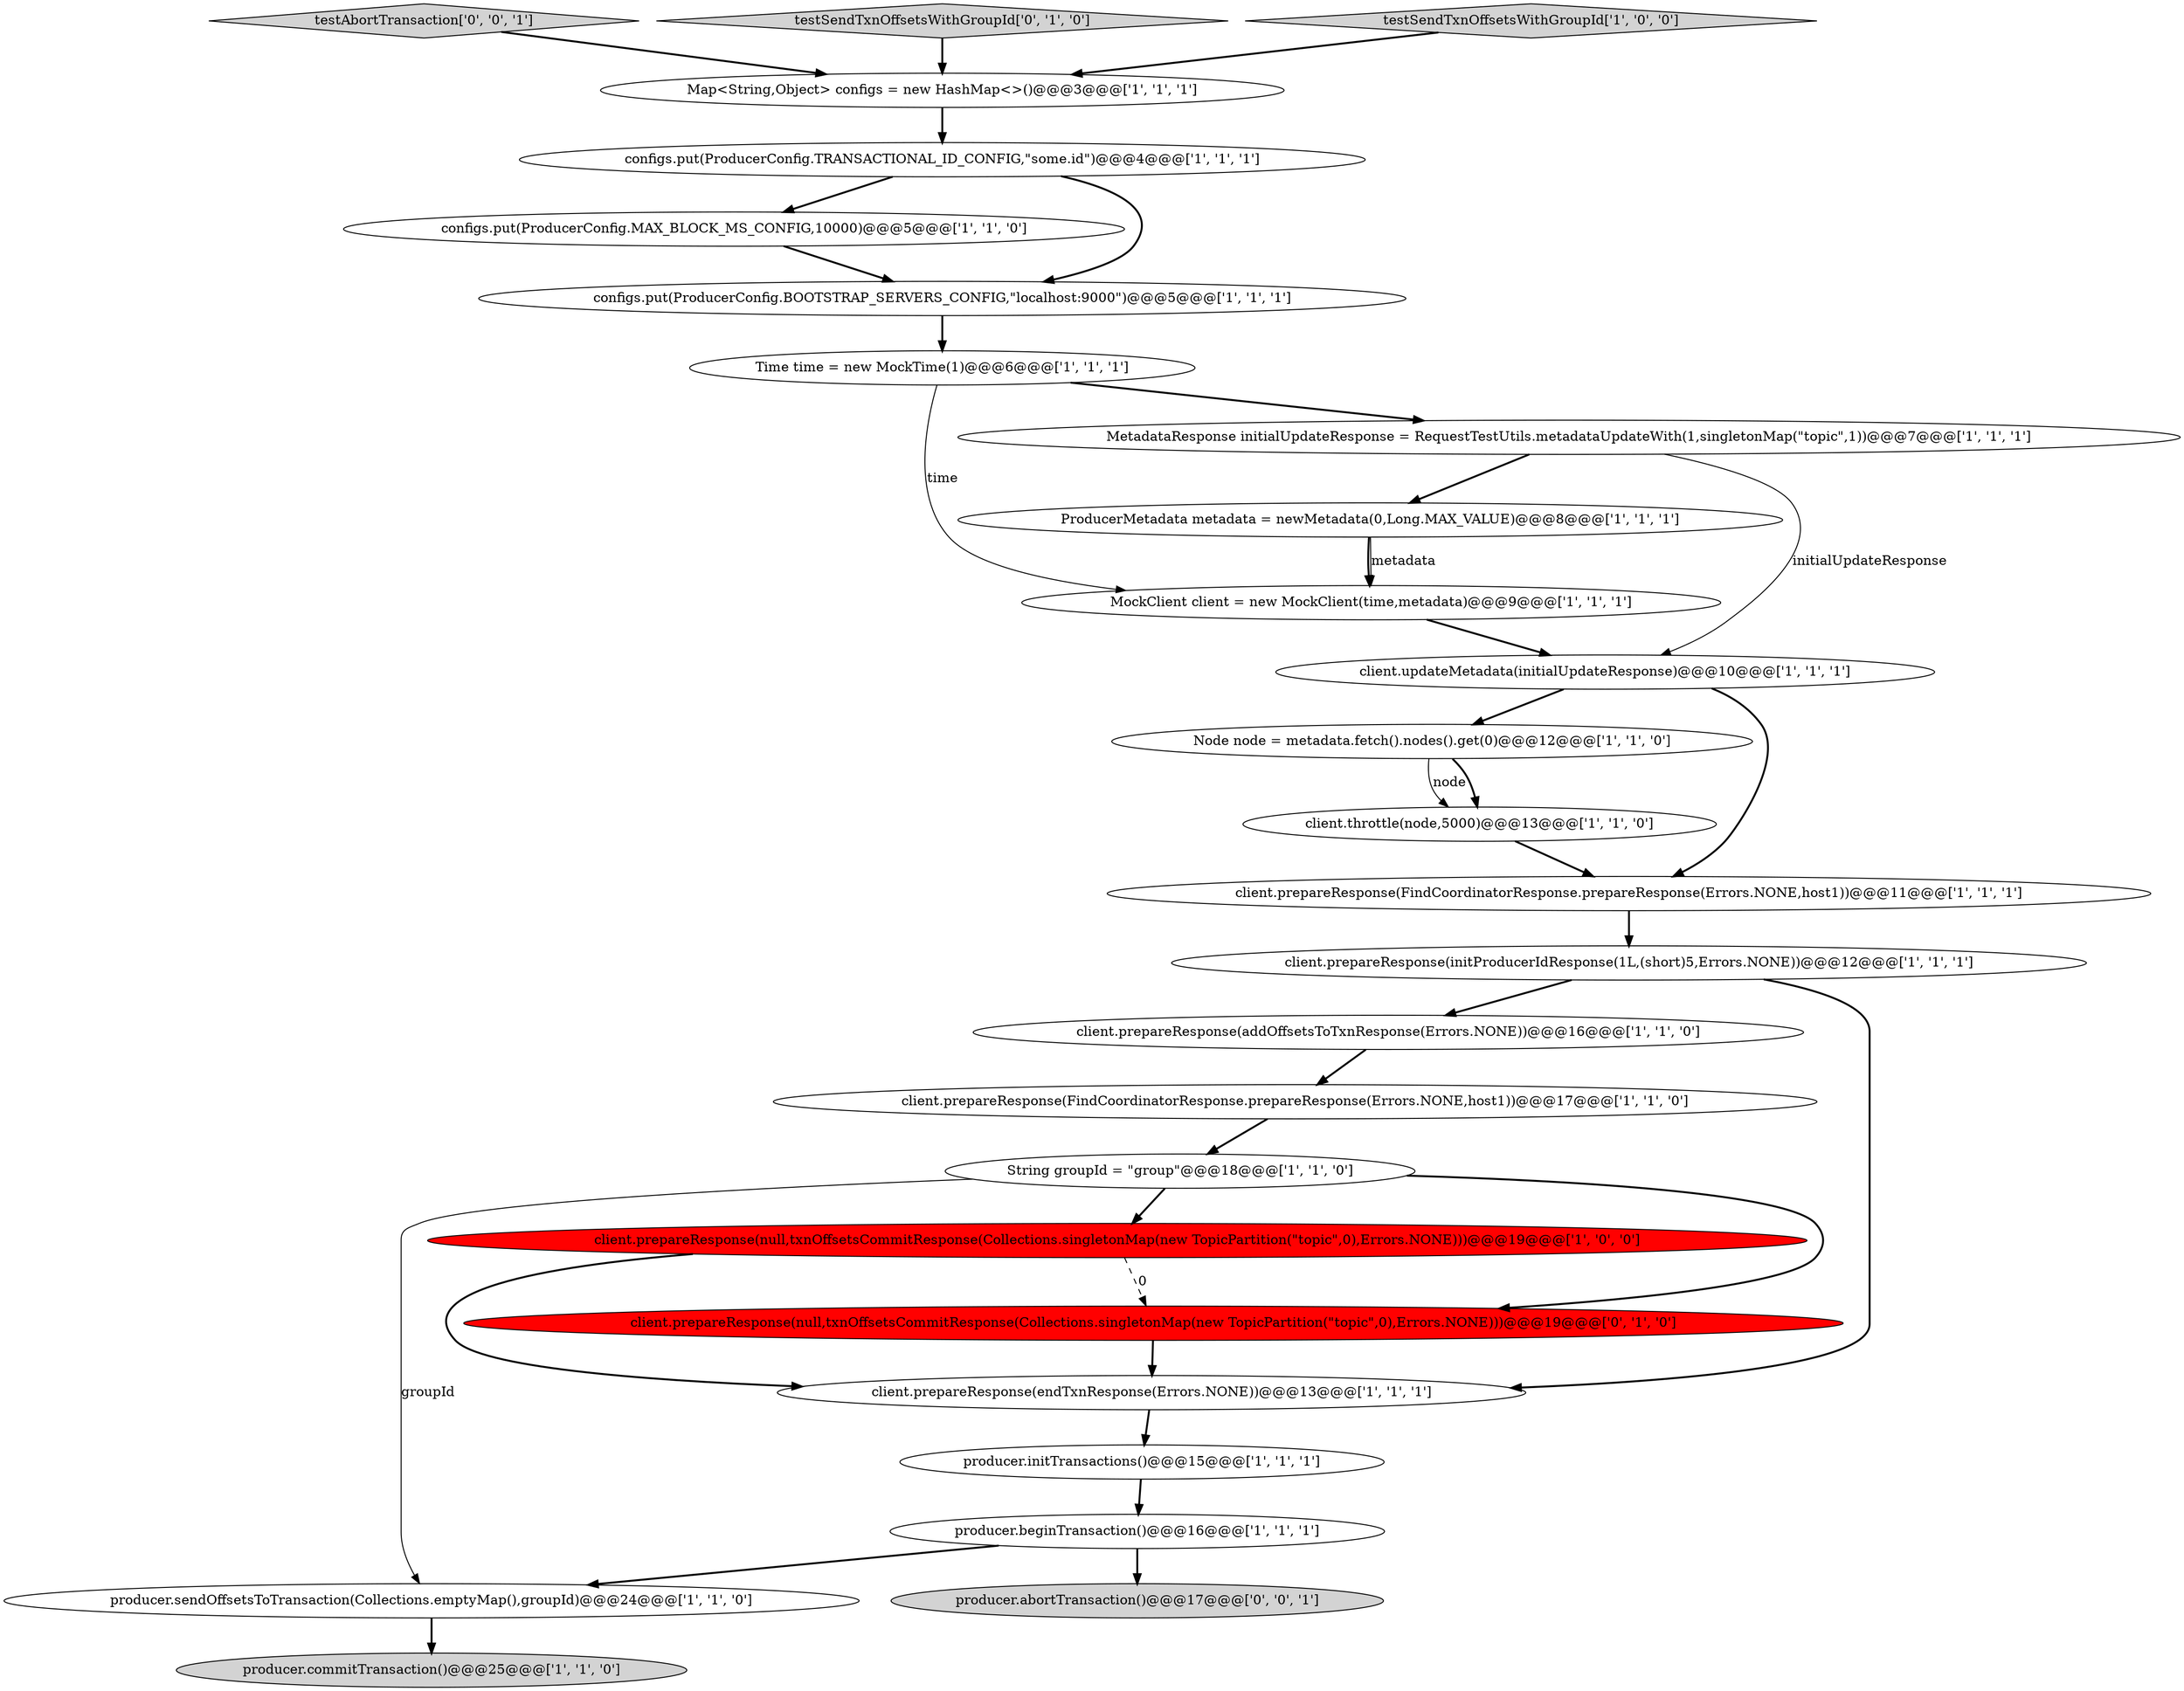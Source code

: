 digraph {
9 [style = filled, label = "configs.put(ProducerConfig.MAX_BLOCK_MS_CONFIG,10000)@@@5@@@['1', '1', '0']", fillcolor = white, shape = ellipse image = "AAA0AAABBB1BBB"];
2 [style = filled, label = "producer.sendOffsetsToTransaction(Collections.emptyMap(),groupId)@@@24@@@['1', '1', '0']", fillcolor = white, shape = ellipse image = "AAA0AAABBB1BBB"];
25 [style = filled, label = "testAbortTransaction['0', '0', '1']", fillcolor = lightgray, shape = diamond image = "AAA0AAABBB3BBB"];
14 [style = filled, label = "client.prepareResponse(endTxnResponse(Errors.NONE))@@@13@@@['1', '1', '1']", fillcolor = white, shape = ellipse image = "AAA0AAABBB1BBB"];
23 [style = filled, label = "testSendTxnOffsetsWithGroupId['0', '1', '0']", fillcolor = lightgray, shape = diamond image = "AAA0AAABBB2BBB"];
1 [style = filled, label = "testSendTxnOffsetsWithGroupId['1', '0', '0']", fillcolor = lightgray, shape = diamond image = "AAA0AAABBB1BBB"];
6 [style = filled, label = "client.prepareResponse(null,txnOffsetsCommitResponse(Collections.singletonMap(new TopicPartition(\"topic\",0),Errors.NONE)))@@@19@@@['1', '0', '0']", fillcolor = red, shape = ellipse image = "AAA1AAABBB1BBB"];
5 [style = filled, label = "Map<String,Object> configs = new HashMap<>()@@@3@@@['1', '1', '1']", fillcolor = white, shape = ellipse image = "AAA0AAABBB1BBB"];
20 [style = filled, label = "MockClient client = new MockClient(time,metadata)@@@9@@@['1', '1', '1']", fillcolor = white, shape = ellipse image = "AAA0AAABBB1BBB"];
21 [style = filled, label = "Node node = metadata.fetch().nodes().get(0)@@@12@@@['1', '1', '0']", fillcolor = white, shape = ellipse image = "AAA0AAABBB1BBB"];
26 [style = filled, label = "producer.abortTransaction()@@@17@@@['0', '0', '1']", fillcolor = lightgray, shape = ellipse image = "AAA0AAABBB3BBB"];
19 [style = filled, label = "Time time = new MockTime(1)@@@6@@@['1', '1', '1']", fillcolor = white, shape = ellipse image = "AAA0AAABBB1BBB"];
17 [style = filled, label = "MetadataResponse initialUpdateResponse = RequestTestUtils.metadataUpdateWith(1,singletonMap(\"topic\",1))@@@7@@@['1', '1', '1']", fillcolor = white, shape = ellipse image = "AAA0AAABBB1BBB"];
12 [style = filled, label = "ProducerMetadata metadata = newMetadata(0,Long.MAX_VALUE)@@@8@@@['1', '1', '1']", fillcolor = white, shape = ellipse image = "AAA0AAABBB1BBB"];
13 [style = filled, label = "String groupId = \"group\"@@@18@@@['1', '1', '0']", fillcolor = white, shape = ellipse image = "AAA0AAABBB1BBB"];
24 [style = filled, label = "client.prepareResponse(null,txnOffsetsCommitResponse(Collections.singletonMap(new TopicPartition(\"topic\",0),Errors.NONE)))@@@19@@@['0', '1', '0']", fillcolor = red, shape = ellipse image = "AAA1AAABBB2BBB"];
10 [style = filled, label = "client.throttle(node,5000)@@@13@@@['1', '1', '0']", fillcolor = white, shape = ellipse image = "AAA0AAABBB1BBB"];
8 [style = filled, label = "client.prepareResponse(FindCoordinatorResponse.prepareResponse(Errors.NONE,host1))@@@17@@@['1', '1', '0']", fillcolor = white, shape = ellipse image = "AAA0AAABBB1BBB"];
11 [style = filled, label = "configs.put(ProducerConfig.TRANSACTIONAL_ID_CONFIG,\"some.id\")@@@4@@@['1', '1', '1']", fillcolor = white, shape = ellipse image = "AAA0AAABBB1BBB"];
22 [style = filled, label = "client.prepareResponse(initProducerIdResponse(1L,(short)5,Errors.NONE))@@@12@@@['1', '1', '1']", fillcolor = white, shape = ellipse image = "AAA0AAABBB1BBB"];
0 [style = filled, label = "client.updateMetadata(initialUpdateResponse)@@@10@@@['1', '1', '1']", fillcolor = white, shape = ellipse image = "AAA0AAABBB1BBB"];
3 [style = filled, label = "configs.put(ProducerConfig.BOOTSTRAP_SERVERS_CONFIG,\"localhost:9000\")@@@5@@@['1', '1', '1']", fillcolor = white, shape = ellipse image = "AAA0AAABBB1BBB"];
7 [style = filled, label = "client.prepareResponse(FindCoordinatorResponse.prepareResponse(Errors.NONE,host1))@@@11@@@['1', '1', '1']", fillcolor = white, shape = ellipse image = "AAA0AAABBB1BBB"];
4 [style = filled, label = "client.prepareResponse(addOffsetsToTxnResponse(Errors.NONE))@@@16@@@['1', '1', '0']", fillcolor = white, shape = ellipse image = "AAA0AAABBB1BBB"];
18 [style = filled, label = "producer.beginTransaction()@@@16@@@['1', '1', '1']", fillcolor = white, shape = ellipse image = "AAA0AAABBB1BBB"];
15 [style = filled, label = "producer.initTransactions()@@@15@@@['1', '1', '1']", fillcolor = white, shape = ellipse image = "AAA0AAABBB1BBB"];
16 [style = filled, label = "producer.commitTransaction()@@@25@@@['1', '1', '0']", fillcolor = lightgray, shape = ellipse image = "AAA0AAABBB1BBB"];
1->5 [style = bold, label=""];
17->0 [style = solid, label="initialUpdateResponse"];
21->10 [style = solid, label="node"];
21->10 [style = bold, label=""];
13->24 [style = bold, label=""];
23->5 [style = bold, label=""];
20->0 [style = bold, label=""];
18->26 [style = bold, label=""];
12->20 [style = bold, label=""];
0->21 [style = bold, label=""];
19->17 [style = bold, label=""];
19->20 [style = solid, label="time"];
18->2 [style = bold, label=""];
11->9 [style = bold, label=""];
10->7 [style = bold, label=""];
15->18 [style = bold, label=""];
24->14 [style = bold, label=""];
22->4 [style = bold, label=""];
0->7 [style = bold, label=""];
6->14 [style = bold, label=""];
7->22 [style = bold, label=""];
17->12 [style = bold, label=""];
3->19 [style = bold, label=""];
11->3 [style = bold, label=""];
6->24 [style = dashed, label="0"];
9->3 [style = bold, label=""];
4->8 [style = bold, label=""];
25->5 [style = bold, label=""];
14->15 [style = bold, label=""];
5->11 [style = bold, label=""];
12->20 [style = solid, label="metadata"];
13->6 [style = bold, label=""];
22->14 [style = bold, label=""];
13->2 [style = solid, label="groupId"];
8->13 [style = bold, label=""];
2->16 [style = bold, label=""];
}
